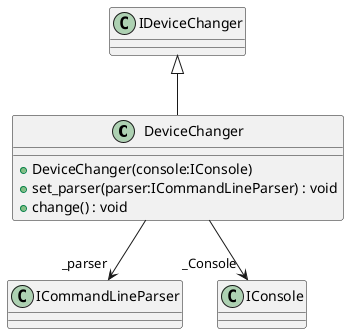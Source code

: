 @startuml
class DeviceChanger {
    + DeviceChanger(console:IConsole)
    + set_parser(parser:ICommandLineParser) : void
    + change() : void
}
IDeviceChanger <|-- DeviceChanger
DeviceChanger --> "_parser" ICommandLineParser
DeviceChanger --> "_Console" IConsole
@enduml
